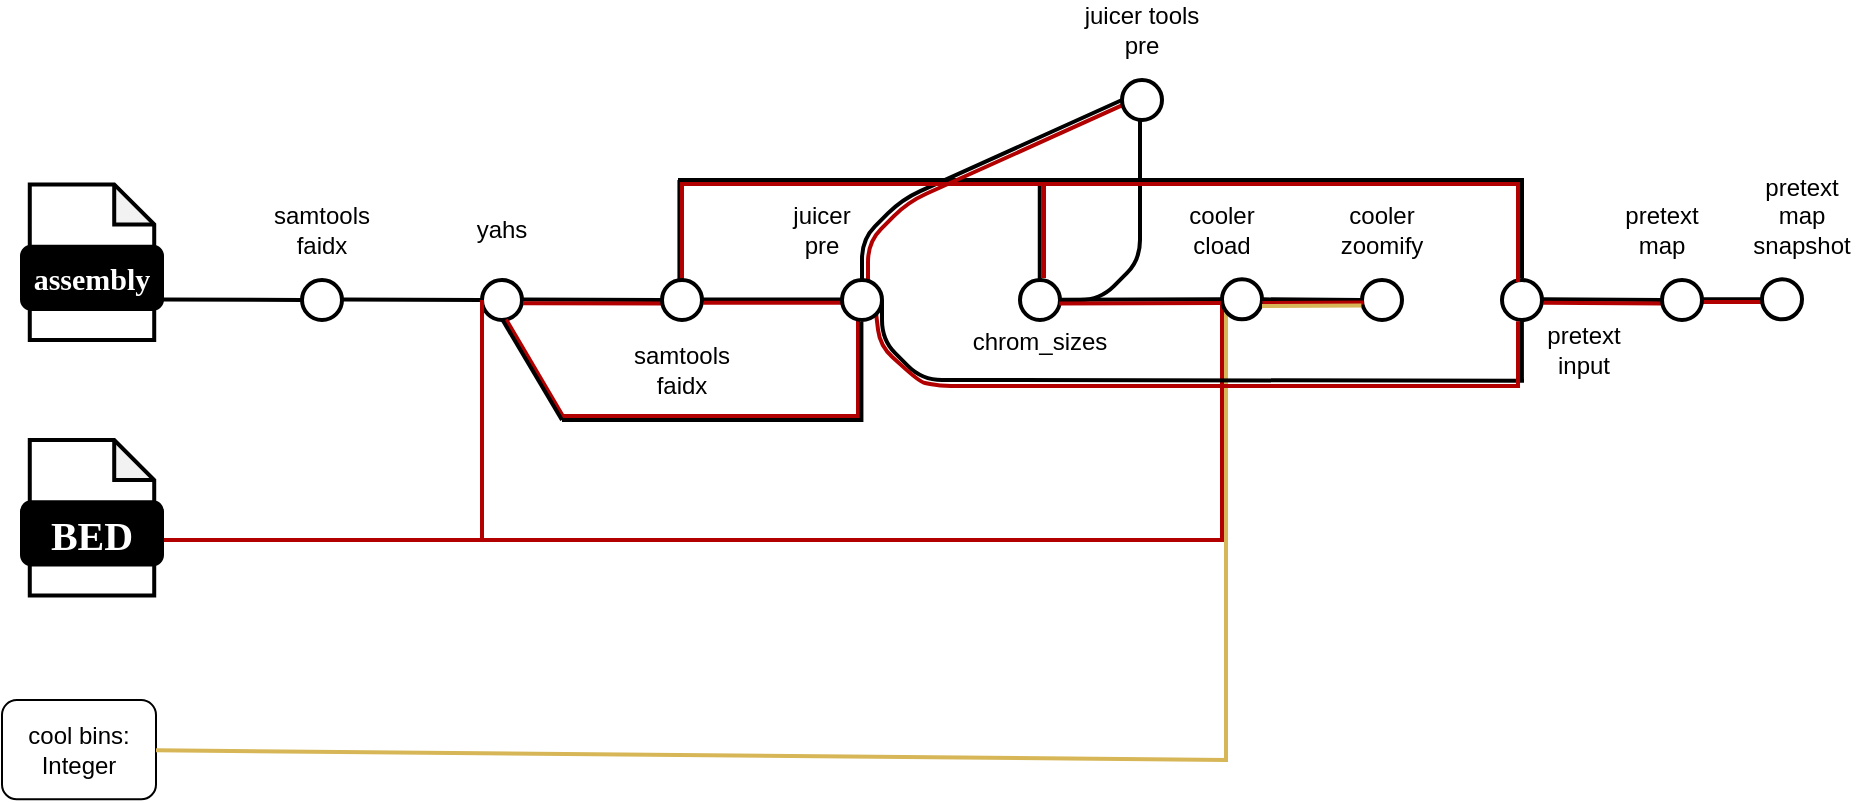 <mxfile version="22.1.0" type="device">
  <diagram name="Page-1" id="VeEUiH11ECZsNmJV4rNw">
    <mxGraphModel dx="2316" dy="638" grid="1" gridSize="10" guides="1" tooltips="1" connect="1" arrows="1" fold="1" page="1" pageScale="1" pageWidth="1169" pageHeight="827" math="0" shadow="0">
      <root>
        <mxCell id="0" />
        <mxCell id="1" parent="0" />
        <mxCell id="T471q19nryGUBUDSWOEG-83" value="" style="group;aspect=fixed;" vertex="1" connectable="0" parent="1">
          <mxGeometry x="-1060" y="162.22" width="70" height="77.78" as="geometry" />
        </mxCell>
        <mxCell id="T471q19nryGUBUDSWOEG-84" value="" style="shape=note;whiteSpace=wrap;html=1;backgroundOutline=1;darkOpacity=0.05;rounded=1;size=20;strokeWidth=2;" vertex="1" parent="T471q19nryGUBUDSWOEG-83">
          <mxGeometry x="3.889" width="62.222" height="77.78" as="geometry" />
        </mxCell>
        <mxCell id="T471q19nryGUBUDSWOEG-85" value="&lt;font data-font-src=&quot;https://fonts.googleapis.com/css?family=Maven+Pro&quot; face=&quot;Maven Pro&quot; color=&quot;#ffffff&quot;&gt;&lt;b&gt;&lt;font style=&quot;font-size: 15px;&quot;&gt;assembly&lt;/font&gt;&lt;/b&gt;&lt;/font&gt;" style="rounded=1;whiteSpace=wrap;html=1;strokeWidth=2;fillColor=#000000;" vertex="1" parent="T471q19nryGUBUDSWOEG-83">
          <mxGeometry y="31.112" width="70" height="31.112" as="geometry" />
        </mxCell>
        <mxCell id="T471q19nryGUBUDSWOEG-89" value="cool bins: Integer" style="rounded=1;whiteSpace=wrap;html=1;aspect=fixed;" vertex="1" parent="1">
          <mxGeometry x="-1070" y="420" width="77" height="49.67" as="geometry" />
        </mxCell>
        <mxCell id="T471q19nryGUBUDSWOEG-126" value="" style="endArrow=none;html=1;rounded=1;strokeWidth=2;fillColor=#e51400;strokeColor=#B20000;" edge="1" parent="1">
          <mxGeometry width="50" height="50" relative="1" as="geometry">
            <mxPoint x="-990" y="340" as="sourcePoint" />
            <mxPoint x="-459" y="340" as="targetPoint" />
          </mxGeometry>
        </mxCell>
        <mxCell id="T471q19nryGUBUDSWOEG-127" value="" style="ellipse;whiteSpace=wrap;html=1;aspect=fixed;rounded=1;rotation=0;strokeWidth=2;" vertex="1" parent="1">
          <mxGeometry x="-920" y="210" width="20" height="20" as="geometry" />
        </mxCell>
        <mxCell id="T471q19nryGUBUDSWOEG-128" value="samtools faidx" style="text;html=1;strokeColor=none;fillColor=none;align=center;verticalAlign=middle;whiteSpace=wrap;rounded=0;" vertex="1" parent="1">
          <mxGeometry x="-940" y="170" width="60" height="30" as="geometry" />
        </mxCell>
        <mxCell id="T471q19nryGUBUDSWOEG-129" value="yahs" style="text;html=1;strokeColor=none;fillColor=none;align=center;verticalAlign=middle;whiteSpace=wrap;rounded=0;" vertex="1" parent="1">
          <mxGeometry x="-850" y="170" width="60" height="30" as="geometry" />
        </mxCell>
        <mxCell id="T471q19nryGUBUDSWOEG-130" value="samtools faidx" style="text;html=1;strokeColor=none;fillColor=none;align=center;verticalAlign=middle;whiteSpace=wrap;rounded=0;" vertex="1" parent="1">
          <mxGeometry x="-760" y="240" width="60" height="30" as="geometry" />
        </mxCell>
        <mxCell id="T471q19nryGUBUDSWOEG-131" value="juicer &lt;br&gt;pre" style="text;html=1;strokeColor=none;fillColor=none;align=center;verticalAlign=middle;whiteSpace=wrap;rounded=0;" vertex="1" parent="1">
          <mxGeometry x="-690" y="170" width="60" height="30" as="geometry" />
        </mxCell>
        <mxCell id="T471q19nryGUBUDSWOEG-132" value="chrom_sizes" style="text;html=1;strokeColor=none;fillColor=none;align=center;verticalAlign=middle;whiteSpace=wrap;rounded=0;" vertex="1" parent="1">
          <mxGeometry x="-581" y="226" width="60" height="30" as="geometry" />
        </mxCell>
        <mxCell id="T471q19nryGUBUDSWOEG-133" value="cooler cload" style="text;html=1;strokeColor=none;fillColor=none;align=center;verticalAlign=middle;whiteSpace=wrap;rounded=0;" vertex="1" parent="1">
          <mxGeometry x="-490" y="170" width="60" height="30" as="geometry" />
        </mxCell>
        <mxCell id="T471q19nryGUBUDSWOEG-134" value="cooler zoomify" style="text;html=1;strokeColor=none;fillColor=none;align=center;verticalAlign=middle;whiteSpace=wrap;rounded=0;" vertex="1" parent="1">
          <mxGeometry x="-410" y="170" width="60" height="30" as="geometry" />
        </mxCell>
        <mxCell id="T471q19nryGUBUDSWOEG-135" value="pretext input" style="text;html=1;strokeColor=none;fillColor=none;align=center;verticalAlign=middle;whiteSpace=wrap;rounded=0;" vertex="1" parent="1">
          <mxGeometry x="-309" y="230" width="60" height="30" as="geometry" />
        </mxCell>
        <mxCell id="T471q19nryGUBUDSWOEG-136" value="pretext map" style="text;html=1;strokeColor=none;fillColor=none;align=center;verticalAlign=middle;whiteSpace=wrap;rounded=0;" vertex="1" parent="1">
          <mxGeometry x="-270" y="170" width="60" height="30" as="geometry" />
        </mxCell>
        <mxCell id="T471q19nryGUBUDSWOEG-137" value="pretext map snapshot" style="text;html=1;strokeColor=none;fillColor=none;align=center;verticalAlign=middle;whiteSpace=wrap;rounded=0;" vertex="1" parent="1">
          <mxGeometry x="-200" y="163" width="60" height="30" as="geometry" />
        </mxCell>
        <mxCell id="T471q19nryGUBUDSWOEG-138" value="juicer tools pre" style="text;html=1;strokeColor=none;fillColor=none;align=center;verticalAlign=middle;whiteSpace=wrap;rounded=0;" vertex="1" parent="1">
          <mxGeometry x="-530" y="70" width="60" height="30" as="geometry" />
        </mxCell>
        <mxCell id="T471q19nryGUBUDSWOEG-139" value="" style="ellipse;whiteSpace=wrap;html=1;aspect=fixed;rounded=1;rotation=0;strokeWidth=2;" vertex="1" parent="1">
          <mxGeometry x="-830" y="210" width="20" height="20" as="geometry" />
        </mxCell>
        <mxCell id="T471q19nryGUBUDSWOEG-142" value="" style="endArrow=none;html=1;rounded=1;strokeWidth=2;entryX=0;entryY=0.5;entryDx=0;entryDy=0;" edge="1" parent="1" target="T471q19nryGUBUDSWOEG-127">
          <mxGeometry width="50" height="50" relative="1" as="geometry">
            <mxPoint x="-990" y="219.71" as="sourcePoint" />
            <mxPoint x="-950" y="219.71" as="targetPoint" />
          </mxGeometry>
        </mxCell>
        <mxCell id="T471q19nryGUBUDSWOEG-143" value="" style="endArrow=none;html=1;rounded=1;strokeWidth=2;entryX=0;entryY=0.5;entryDx=0;entryDy=0;" edge="1" parent="1" target="T471q19nryGUBUDSWOEG-139">
          <mxGeometry width="50" height="50" relative="1" as="geometry">
            <mxPoint x="-900" y="219.71" as="sourcePoint" />
            <mxPoint x="-860" y="219.71" as="targetPoint" />
          </mxGeometry>
        </mxCell>
        <mxCell id="T471q19nryGUBUDSWOEG-144" value="" style="endArrow=none;html=1;rounded=1;strokeWidth=2;entryX=0;entryY=0.5;entryDx=0;entryDy=0;" edge="1" parent="1">
          <mxGeometry width="50" height="50" relative="1" as="geometry">
            <mxPoint x="-810" y="219.71" as="sourcePoint" />
            <mxPoint x="-740" y="220" as="targetPoint" />
          </mxGeometry>
        </mxCell>
        <mxCell id="T471q19nryGUBUDSWOEG-145" value="" style="endArrow=none;html=1;rounded=1;strokeWidth=2;" edge="1" parent="1">
          <mxGeometry width="50" height="50" relative="1" as="geometry">
            <mxPoint x="-780" y="280" as="sourcePoint" />
            <mxPoint x="-641" y="280" as="targetPoint" />
          </mxGeometry>
        </mxCell>
        <mxCell id="T471q19nryGUBUDSWOEG-148" value="" style="endArrow=none;html=1;rounded=1;strokeWidth=2;" edge="1" parent="1">
          <mxGeometry width="50" height="50" relative="1" as="geometry">
            <mxPoint x="-730" y="219.71" as="sourcePoint" />
            <mxPoint x="-640" y="219.71" as="targetPoint" />
          </mxGeometry>
        </mxCell>
        <mxCell id="T471q19nryGUBUDSWOEG-151" value="" style="endArrow=none;html=1;rounded=1;strokeWidth=2;targetPerimeterSpacing=0;" edge="1" parent="1">
          <mxGeometry width="50" height="50" relative="1" as="geometry">
            <mxPoint x="-732" y="160" as="sourcePoint" />
            <mxPoint x="-310" y="160" as="targetPoint" />
          </mxGeometry>
        </mxCell>
        <mxCell id="T471q19nryGUBUDSWOEG-152" value="" style="ellipse;whiteSpace=wrap;html=1;aspect=fixed;rounded=1;rotation=0;strokeWidth=2;" vertex="1" parent="1">
          <mxGeometry x="-561" y="210" width="20" height="20" as="geometry" />
        </mxCell>
        <mxCell id="T471q19nryGUBUDSWOEG-153" value="" style="endArrow=none;html=1;rounded=1;strokeWidth=2;exitX=0.5;exitY=1;exitDx=0;exitDy=0;" edge="1" parent="1">
          <mxGeometry width="50" height="50" relative="1" as="geometry">
            <mxPoint x="-551.12" y="160" as="sourcePoint" />
            <mxPoint x="-551.12" y="210" as="targetPoint" />
          </mxGeometry>
        </mxCell>
        <mxCell id="T471q19nryGUBUDSWOEG-154" value="" style="endArrow=none;html=1;rounded=1;strokeWidth=2;exitX=0.5;exitY=1;exitDx=0;exitDy=0;" edge="1" parent="1">
          <mxGeometry width="50" height="50" relative="1" as="geometry">
            <mxPoint x="-731.29" y="160" as="sourcePoint" />
            <mxPoint x="-731.29" y="210" as="targetPoint" />
          </mxGeometry>
        </mxCell>
        <mxCell id="T471q19nryGUBUDSWOEG-158" value="" style="endArrow=none;html=1;rounded=1;strokeWidth=2;entryX=0;entryY=0.5;entryDx=0;entryDy=0;" edge="1" parent="1" target="T471q19nryGUBUDSWOEG-157">
          <mxGeometry width="50" height="50" relative="1" as="geometry">
            <mxPoint x="-541" y="219.88" as="sourcePoint" />
            <mxPoint x="-501" y="219.88" as="targetPoint" />
          </mxGeometry>
        </mxCell>
        <mxCell id="T471q19nryGUBUDSWOEG-159" value="" style="endArrow=none;html=1;rounded=1;strokeWidth=2;strokeColor=#B20000;fillColor=#e51400;" edge="1" parent="1">
          <mxGeometry width="50" height="50" relative="1" as="geometry">
            <mxPoint x="-830" y="220" as="sourcePoint" />
            <mxPoint x="-830" y="340" as="targetPoint" />
          </mxGeometry>
        </mxCell>
        <mxCell id="T471q19nryGUBUDSWOEG-160" value="" style="group;aspect=fixed;" vertex="1" connectable="0" parent="1">
          <mxGeometry x="-1060" y="290" width="70" height="77.78" as="geometry" />
        </mxCell>
        <mxCell id="T471q19nryGUBUDSWOEG-161" value="" style="shape=note;whiteSpace=wrap;html=1;backgroundOutline=1;darkOpacity=0.05;rounded=1;size=20;strokeWidth=2;aspect=fixed;" vertex="1" parent="T471q19nryGUBUDSWOEG-160">
          <mxGeometry x="3.889" width="62.222" height="77.778" as="geometry" />
        </mxCell>
        <mxCell id="T471q19nryGUBUDSWOEG-162" value="&lt;font data-font-src=&quot;https://fonts.googleapis.com/css?family=Maven+Pro&quot; face=&quot;Maven Pro&quot; color=&quot;#ffffff&quot;&gt;&lt;b&gt;&lt;font style=&quot;font-size: 20px;&quot;&gt;BED&lt;/font&gt;&lt;/b&gt;&lt;/font&gt;" style="rounded=1;whiteSpace=wrap;html=1;strokeWidth=2;fillColor=#000000;" vertex="1" parent="T471q19nryGUBUDSWOEG-160">
          <mxGeometry y="31.112" width="70" height="31.112" as="geometry" />
        </mxCell>
        <mxCell id="T471q19nryGUBUDSWOEG-163" value="" style="endArrow=none;html=1;rounded=1;strokeWidth=2;strokeColor=#B20000;fillColor=#e51400;exitX=0;exitY=0.5;exitDx=0;exitDy=0;" edge="1" parent="1" source="T471q19nryGUBUDSWOEG-157">
          <mxGeometry width="50" height="50" relative="1" as="geometry">
            <mxPoint x="-460.16" y="231" as="sourcePoint" />
            <mxPoint x="-460" y="340" as="targetPoint" />
          </mxGeometry>
        </mxCell>
        <mxCell id="T471q19nryGUBUDSWOEG-165" value="" style="endArrow=none;html=1;rounded=1;strokeWidth=2;strokeColor=#d6b656;fillColor=#fff2cc;" edge="1" parent="1" source="T471q19nryGUBUDSWOEG-89">
          <mxGeometry width="50" height="50" relative="1" as="geometry">
            <mxPoint x="-987" y="449.71" as="sourcePoint" />
            <mxPoint x="-457" y="450" as="targetPoint" />
          </mxGeometry>
        </mxCell>
        <mxCell id="T471q19nryGUBUDSWOEG-166" value="" style="endArrow=none;html=1;rounded=1;strokeWidth=2;fillColor=#fff2cc;strokeColor=#d6b656;exitX=0.1;exitY=0.821;exitDx=0;exitDy=0;exitPerimeter=0;" edge="1" parent="1" source="T471q19nryGUBUDSWOEG-157">
          <mxGeometry width="50" height="50" relative="1" as="geometry">
            <mxPoint x="-458" y="230" as="sourcePoint" />
            <mxPoint x="-458" y="450" as="targetPoint" />
          </mxGeometry>
        </mxCell>
        <mxCell id="T471q19nryGUBUDSWOEG-167" value="" style="endArrow=none;html=1;rounded=1;strokeWidth=2;" edge="1" parent="1" source="T471q19nryGUBUDSWOEG-157" target="T471q19nryGUBUDSWOEG-168">
          <mxGeometry width="50" height="50" relative="1" as="geometry">
            <mxPoint x="-450" y="219.66" as="sourcePoint" />
            <mxPoint x="-410" y="219.66" as="targetPoint" />
          </mxGeometry>
        </mxCell>
        <mxCell id="T471q19nryGUBUDSWOEG-168" value="" style="ellipse;whiteSpace=wrap;html=1;aspect=fixed;rounded=1;rotation=0;strokeWidth=2;" vertex="1" parent="1">
          <mxGeometry x="-390" y="210.0" width="20" height="20" as="geometry" />
        </mxCell>
        <mxCell id="T471q19nryGUBUDSWOEG-170" value="" style="endArrow=none;html=1;rounded=1;strokeWidth=2;" edge="1" parent="1">
          <mxGeometry width="50" height="50" relative="1" as="geometry">
            <mxPoint x="-590" y="260" as="sourcePoint" />
            <mxPoint x="-309" y="260.34" as="targetPoint" />
          </mxGeometry>
        </mxCell>
        <mxCell id="T471q19nryGUBUDSWOEG-173" value="" style="endArrow=none;html=1;rounded=1;strokeWidth=2;" edge="1" parent="1">
          <mxGeometry width="50" height="50" relative="1" as="geometry">
            <mxPoint x="-590" y="260" as="sourcePoint" />
            <mxPoint x="-630" y="220" as="targetPoint" />
            <Array as="points">
              <mxPoint x="-610" y="260" />
              <mxPoint x="-630" y="240" />
            </Array>
          </mxGeometry>
        </mxCell>
        <mxCell id="T471q19nryGUBUDSWOEG-174" value="" style="endArrow=none;html=1;rounded=1;strokeWidth=2;" edge="1" parent="1">
          <mxGeometry width="50" height="50" relative="1" as="geometry">
            <mxPoint x="-310.05" y="230" as="sourcePoint" />
            <mxPoint x="-310.05" y="261" as="targetPoint" />
          </mxGeometry>
        </mxCell>
        <mxCell id="T471q19nryGUBUDSWOEG-175" value="" style="endArrow=none;html=1;rounded=1;strokeWidth=2;" edge="1" parent="1">
          <mxGeometry width="50" height="50" relative="1" as="geometry">
            <mxPoint x="-300" y="219.66" as="sourcePoint" />
            <mxPoint x="-240.0" y="219.952" as="targetPoint" />
          </mxGeometry>
        </mxCell>
        <mxCell id="T471q19nryGUBUDSWOEG-177" value="" style="endArrow=none;html=1;rounded=1;strokeWidth=2;" edge="1" parent="1">
          <mxGeometry width="50" height="50" relative="1" as="geometry">
            <mxPoint x="-220" y="219.66" as="sourcePoint" />
            <mxPoint x="-190.0" y="219.66" as="targetPoint" />
          </mxGeometry>
        </mxCell>
        <mxCell id="T471q19nryGUBUDSWOEG-179" value="" style="endArrow=none;html=1;rounded=1;strokeWidth=2;exitX=0;exitY=0.5;exitDx=0;exitDy=0;" edge="1" parent="1">
          <mxGeometry width="50" height="50" relative="1" as="geometry">
            <mxPoint x="-510.0" y="120" as="sourcePoint" />
            <mxPoint x="-640" y="209.66" as="targetPoint" />
            <Array as="points">
              <mxPoint x="-620" y="169.66" />
              <mxPoint x="-640" y="189.66" />
            </Array>
          </mxGeometry>
        </mxCell>
        <mxCell id="T471q19nryGUBUDSWOEG-185" value="" style="endArrow=none;html=1;rounded=1;strokeWidth=2;" edge="1" parent="1">
          <mxGeometry width="50" height="50" relative="1" as="geometry">
            <mxPoint x="-541" y="220" as="sourcePoint" />
            <mxPoint x="-501" y="130" as="targetPoint" />
            <Array as="points">
              <mxPoint x="-521" y="220" />
              <mxPoint x="-501" y="200" />
            </Array>
          </mxGeometry>
        </mxCell>
        <mxCell id="T471q19nryGUBUDSWOEG-187" value="" style="endArrow=none;html=1;rounded=1;strokeWidth=2;strokeColor=#B20000;fillColor=#e51400;exitX=1.075;exitY=0.579;exitDx=0;exitDy=0;exitPerimeter=0;entryX=0.015;entryY=0.586;entryDx=0;entryDy=0;entryPerimeter=0;" edge="1" parent="1">
          <mxGeometry width="50" height="50" relative="1" as="geometry">
            <mxPoint x="-809.5" y="221.58" as="sourcePoint" />
            <mxPoint x="-739.7" y="221.72" as="targetPoint" />
          </mxGeometry>
        </mxCell>
        <mxCell id="T471q19nryGUBUDSWOEG-189" value="" style="endArrow=none;html=1;rounded=1;strokeWidth=2;strokeColor=#B20000;fillColor=#e51400;exitX=1.034;exitY=0.567;exitDx=0;exitDy=0;exitPerimeter=0;entryX=0.015;entryY=0.586;entryDx=0;entryDy=0;entryPerimeter=0;" edge="1" parent="1">
          <mxGeometry width="50" height="50" relative="1" as="geometry">
            <mxPoint x="-719.32" y="221.34" as="sourcePoint" />
            <mxPoint x="-650" y="221.42" as="targetPoint" />
          </mxGeometry>
        </mxCell>
        <mxCell id="T471q19nryGUBUDSWOEG-190" value="" style="endArrow=none;html=1;rounded=1;strokeWidth=2;strokeColor=#B20000;fillColor=#e51400;exitX=1.034;exitY=0.567;exitDx=0;exitDy=0;exitPerimeter=0;" edge="1" parent="1">
          <mxGeometry width="50" height="50" relative="1" as="geometry">
            <mxPoint x="-731" y="162" as="sourcePoint" />
            <mxPoint x="-310" y="162" as="targetPoint" />
          </mxGeometry>
        </mxCell>
        <mxCell id="T471q19nryGUBUDSWOEG-194" value="" style="endArrow=none;html=1;rounded=1;strokeWidth=2;entryX=0.5;entryY=0;entryDx=0;entryDy=0;" edge="1" parent="1">
          <mxGeometry width="50" height="50" relative="1" as="geometry">
            <mxPoint x="-310" y="159" as="sourcePoint" />
            <mxPoint x="-310" y="209" as="targetPoint" />
          </mxGeometry>
        </mxCell>
        <mxCell id="T471q19nryGUBUDSWOEG-198" value="" style="endArrow=none;html=1;rounded=1;strokeWidth=2;" edge="1" parent="1" target="T471q19nryGUBUDSWOEG-157">
          <mxGeometry width="50" height="50" relative="1" as="geometry">
            <mxPoint x="-450" y="219.66" as="sourcePoint" />
            <mxPoint x="-390" y="220" as="targetPoint" />
          </mxGeometry>
        </mxCell>
        <mxCell id="T471q19nryGUBUDSWOEG-157" value="" style="ellipse;whiteSpace=wrap;html=1;aspect=fixed;rounded=1;rotation=0;strokeWidth=2;" vertex="1" parent="1">
          <mxGeometry x="-460" y="209.66" width="20" height="20" as="geometry" />
        </mxCell>
        <mxCell id="T471q19nryGUBUDSWOEG-204" value="" style="endArrow=none;html=1;rounded=1;strokeWidth=2;exitX=1.01;exitY=0.592;exitDx=0;exitDy=0;exitPerimeter=0;strokeColor=#B20000;fillColor=#e51400;entryX=0.042;entryY=0.562;entryDx=0;entryDy=0;entryPerimeter=0;" edge="1" parent="1" source="T471q19nryGUBUDSWOEG-157" target="T471q19nryGUBUDSWOEG-168">
          <mxGeometry width="50" height="50" relative="1" as="geometry">
            <mxPoint x="-440.0" y="221.89" as="sourcePoint" />
            <mxPoint x="-389.1" y="222.03" as="targetPoint" />
          </mxGeometry>
        </mxCell>
        <mxCell id="T471q19nryGUBUDSWOEG-205" value="" style="endArrow=none;html=1;rounded=1;strokeWidth=2;strokeColor=#B20000;fillColor=#e51400;entryX=-0.026;entryY=0.591;entryDx=0;entryDy=0;entryPerimeter=0;exitX=0.983;exitY=0.588;exitDx=0;exitDy=0;exitPerimeter=0;" edge="1" parent="1" source="T471q19nryGUBUDSWOEG-152" target="T471q19nryGUBUDSWOEG-157">
          <mxGeometry width="50" height="50" relative="1" as="geometry">
            <mxPoint x="-540" y="222" as="sourcePoint" />
            <mxPoint x="-460" y="220" as="targetPoint" />
          </mxGeometry>
        </mxCell>
        <mxCell id="T471q19nryGUBUDSWOEG-206" value="" style="endArrow=none;html=1;rounded=1;strokeWidth=2;labelBackgroundColor=default;strokeColor=#d6b656;align=center;verticalAlign=middle;fontFamily=Helvetica;fontSize=11;fontColor=default;fillColor=#fff2cc;shape=connector;entryX=-0.016;entryY=0.639;entryDx=0;entryDy=0;entryPerimeter=0;" edge="1" parent="1" target="T471q19nryGUBUDSWOEG-168">
          <mxGeometry width="50" height="50" relative="1" as="geometry">
            <mxPoint x="-440" y="223" as="sourcePoint" />
            <mxPoint x="-400" y="223" as="targetPoint" />
          </mxGeometry>
        </mxCell>
        <mxCell id="T471q19nryGUBUDSWOEG-208" value="" style="endArrow=none;html=1;rounded=1;strokeWidth=2;strokeColor=#B20000;fillColor=#e51400;" edge="1" parent="1">
          <mxGeometry width="50" height="50" relative="1" as="geometry">
            <mxPoint x="-730" y="163" as="sourcePoint" />
            <mxPoint x="-730" y="210" as="targetPoint" />
          </mxGeometry>
        </mxCell>
        <mxCell id="T471q19nryGUBUDSWOEG-209" value="" style="ellipse;whiteSpace=wrap;html=1;aspect=fixed;rounded=1;rotation=0;strokeWidth=2;" vertex="1" parent="1">
          <mxGeometry x="-740" y="210" width="20" height="20" as="geometry" />
        </mxCell>
        <mxCell id="T471q19nryGUBUDSWOEG-211" value="" style="endArrow=none;html=1;rounded=1;strokeWidth=2;strokeColor=#B20000;fillColor=#e51400;entryX=-0.009;entryY=0.59;entryDx=0;entryDy=0;entryPerimeter=0;exitX=1.034;exitY=0.568;exitDx=0;exitDy=0;exitPerimeter=0;" edge="1" parent="1">
          <mxGeometry width="50" height="50" relative="1" as="geometry">
            <mxPoint x="-299.32" y="221.36" as="sourcePoint" />
            <mxPoint x="-240.18" y="221.8" as="targetPoint" />
          </mxGeometry>
        </mxCell>
        <mxCell id="T471q19nryGUBUDSWOEG-212" value="" style="endArrow=none;html=1;rounded=1;strokeWidth=2;strokeColor=#B20000;fillColor=#e51400;" edge="1" parent="1">
          <mxGeometry width="50" height="50" relative="1" as="geometry">
            <mxPoint x="-220" y="221" as="sourcePoint" />
            <mxPoint x="-190" y="221" as="targetPoint" />
          </mxGeometry>
        </mxCell>
        <mxCell id="T471q19nryGUBUDSWOEG-215" value="" style="ellipse;whiteSpace=wrap;html=1;aspect=fixed;rounded=1;rotation=0;strokeWidth=2;" vertex="1" parent="1">
          <mxGeometry x="-190" y="209.66" width="20" height="20" as="geometry" />
        </mxCell>
        <mxCell id="T471q19nryGUBUDSWOEG-216" value="" style="ellipse;whiteSpace=wrap;html=1;aspect=fixed;rounded=1;rotation=0;strokeWidth=2;" vertex="1" parent="1">
          <mxGeometry x="-320" y="210.0" width="20" height="20" as="geometry" />
        </mxCell>
        <mxCell id="T471q19nryGUBUDSWOEG-217" value="" style="ellipse;whiteSpace=wrap;html=1;aspect=fixed;rounded=1;rotation=0;strokeWidth=2;" vertex="1" parent="1">
          <mxGeometry x="-240" y="210.0" width="20" height="20" as="geometry" />
        </mxCell>
        <mxCell id="T471q19nryGUBUDSWOEG-218" value="" style="endArrow=none;html=1;rounded=1;strokeWidth=2;strokeColor=#B20000;fillColor=#e51400;" edge="1" parent="1">
          <mxGeometry width="50" height="50" relative="1" as="geometry">
            <mxPoint x="-789" y="278" as="sourcePoint" />
            <mxPoint x="-640" y="278" as="targetPoint" />
          </mxGeometry>
        </mxCell>
        <mxCell id="T471q19nryGUBUDSWOEG-219" value="" style="endArrow=none;html=1;rounded=1;strokeWidth=2;strokeColor=#B20000;fillColor=#e51400;entryX=0.602;entryY=0.986;entryDx=0;entryDy=0;entryPerimeter=0;exitX=0.64;exitY=0.977;exitDx=0;exitDy=0;exitPerimeter=0;movable=1;resizable=1;rotatable=1;deletable=1;editable=1;locked=0;connectable=1;sourcePerimeterSpacing=0;targetPerimeterSpacing=0;jumpStyle=none;endSize=6;" edge="1" parent="1" target="T471q19nryGUBUDSWOEG-139">
          <mxGeometry width="50" height="50" relative="1" as="geometry">
            <mxPoint x="-789" y="279" as="sourcePoint" />
            <mxPoint x="-816.2" y="232.54" as="targetPoint" />
            <Array as="points" />
          </mxGeometry>
        </mxCell>
        <mxCell id="T471q19nryGUBUDSWOEG-221" value="" style="endArrow=none;html=1;rounded=1;strokeWidth=2;exitX=0.5;exitY=1;exitDx=0;exitDy=0;strokeColor=#B20000;fillColor=#e51400;" edge="1" parent="1">
          <mxGeometry width="50" height="50" relative="1" as="geometry">
            <mxPoint x="-642" y="229" as="sourcePoint" />
            <mxPoint x="-642" y="279" as="targetPoint" />
          </mxGeometry>
        </mxCell>
        <mxCell id="T471q19nryGUBUDSWOEG-223" value="" style="endArrow=none;html=1;rounded=1;strokeWidth=2;exitX=0.5;exitY=1;exitDx=0;exitDy=0;" edge="1" parent="1">
          <mxGeometry width="50" height="50" relative="1" as="geometry">
            <mxPoint x="-640.29" y="231" as="sourcePoint" />
            <mxPoint x="-640.29" y="281" as="targetPoint" />
          </mxGeometry>
        </mxCell>
        <mxCell id="T471q19nryGUBUDSWOEG-226" value="" style="group" vertex="1" connectable="0" parent="1">
          <mxGeometry x="-790" y="280" width="40" as="geometry" />
        </mxCell>
        <mxCell id="T471q19nryGUBUDSWOEG-146" value="" style="endArrow=none;html=1;strokeWidth=2;exitX=0.5;exitY=1;exitDx=0;exitDy=0;rounded=1;shadow=0;jumpStyle=none;strokeColor=default;snapToPoint=0;fixDash=0;ignoreEdge=0;orthogonalLoop=0;" edge="1" parent="T471q19nryGUBUDSWOEG-226">
          <mxGeometry width="50" height="50" relative="1" as="geometry">
            <mxPoint x="-30" y="-50.5" as="sourcePoint" />
            <mxPoint as="targetPoint" />
            <Array as="points">
              <mxPoint />
            </Array>
          </mxGeometry>
        </mxCell>
        <mxCell id="T471q19nryGUBUDSWOEG-164" value="" style="endArrow=none;html=1;strokeWidth=2;rounded=1;shadow=0;jumpStyle=none;strokeColor=default;snapToPoint=0;fixDash=0;ignoreEdge=0;orthogonalLoop=0;" edge="1" parent="T471q19nryGUBUDSWOEG-226">
          <mxGeometry width="50" height="50" relative="1" as="geometry">
            <mxPoint as="sourcePoint" />
            <mxPoint x="40" as="targetPoint" />
          </mxGeometry>
        </mxCell>
        <mxCell id="T471q19nryGUBUDSWOEG-230" value="" style="endArrow=none;html=1;rounded=1;strokeWidth=2;strokeColor=#B20000;fillColor=#e51400;" edge="1" parent="1">
          <mxGeometry width="50" height="50" relative="1" as="geometry">
            <mxPoint x="-549" y="162" as="sourcePoint" />
            <mxPoint x="-549" y="209" as="targetPoint" />
          </mxGeometry>
        </mxCell>
        <mxCell id="T471q19nryGUBUDSWOEG-231" value="" style="endArrow=none;html=1;rounded=1;strokeWidth=2;exitX=0;exitY=0.5;exitDx=0;exitDy=0;strokeColor=#B20000;fillColor=#e51400;" edge="1" parent="1">
          <mxGeometry width="50" height="50" relative="1" as="geometry">
            <mxPoint x="-507" y="121.34" as="sourcePoint" />
            <mxPoint x="-637" y="211" as="targetPoint" />
            <Array as="points">
              <mxPoint x="-617" y="171" />
              <mxPoint x="-637" y="191" />
            </Array>
          </mxGeometry>
        </mxCell>
        <mxCell id="T471q19nryGUBUDSWOEG-232" value="" style="ellipse;whiteSpace=wrap;html=1;aspect=fixed;rounded=1;rotation=0;strokeWidth=2;" vertex="1" parent="1">
          <mxGeometry x="-510" y="110" width="20" height="20" as="geometry" />
        </mxCell>
        <mxCell id="T471q19nryGUBUDSWOEG-234" value="" style="endArrow=none;html=1;rounded=1;strokeWidth=2;strokeColor=#B20000;fillColor=#e51400;" edge="1" parent="1">
          <mxGeometry width="50" height="50" relative="1" as="geometry">
            <mxPoint x="-591" y="263" as="sourcePoint" />
            <mxPoint x="-311" y="263" as="targetPoint" />
          </mxGeometry>
        </mxCell>
        <mxCell id="T471q19nryGUBUDSWOEG-235" value="" style="endArrow=none;html=1;rounded=1;strokeWidth=2;entryX=1;entryY=1;entryDx=0;entryDy=0;strokeColor=#B20000;fillColor=#e51400;" edge="1" parent="1">
          <mxGeometry width="50" height="50" relative="1" as="geometry">
            <mxPoint x="-590" y="263" as="sourcePoint" />
            <mxPoint x="-632.929" y="227.071" as="targetPoint" />
            <Array as="points">
              <mxPoint x="-601" y="263" />
              <mxPoint x="-611" y="261" />
              <mxPoint x="-631" y="243" />
            </Array>
          </mxGeometry>
        </mxCell>
        <mxCell id="T471q19nryGUBUDSWOEG-237" value="" style="ellipse;whiteSpace=wrap;html=1;aspect=fixed;rounded=1;rotation=0;strokeWidth=2;" vertex="1" parent="1">
          <mxGeometry x="-650" y="210" width="20" height="20" as="geometry" />
        </mxCell>
        <mxCell id="T471q19nryGUBUDSWOEG-238" value="" style="endArrow=none;html=1;rounded=1;strokeWidth=2;entryX=0.5;entryY=0;entryDx=0;entryDy=0;strokeColor=#B20000;fillColor=#e51400;" edge="1" parent="1">
          <mxGeometry width="50" height="50" relative="1" as="geometry">
            <mxPoint x="-312" y="161" as="sourcePoint" />
            <mxPoint x="-312" y="211" as="targetPoint" />
          </mxGeometry>
        </mxCell>
        <mxCell id="T471q19nryGUBUDSWOEG-239" value="" style="endArrow=none;html=1;rounded=1;strokeWidth=2;strokeColor=#B20000;fillColor=#e51400;exitX=0.4;exitY=1.033;exitDx=0;exitDy=0;exitPerimeter=0;" edge="1" parent="1" source="T471q19nryGUBUDSWOEG-216">
          <mxGeometry width="50" height="50" relative="1" as="geometry">
            <mxPoint x="-312.05" y="232" as="sourcePoint" />
            <mxPoint x="-312" y="262" as="targetPoint" />
          </mxGeometry>
        </mxCell>
      </root>
    </mxGraphModel>
  </diagram>
</mxfile>
